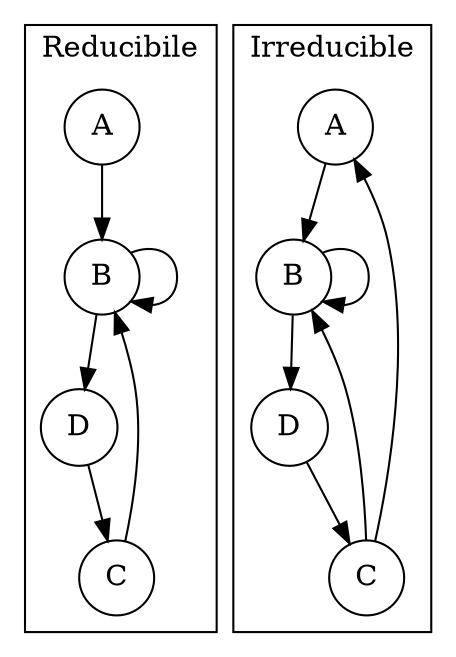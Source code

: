   digraph finite_state_machine {
    rankdir=TB;
    node [shape = circle];

      1 [label = "A"]
      2 [label = "B"]
      3 [label = "C"]
      4 [label = "D"]
      5 [label = "A"]
      6 [label = "B"]
      7 [label = "C"]
      8 [label = "D"]

  subgraph cluster01 {
        label="Reducibile"
    1 -> 2 -> 2 -> 4 ->3 -> 2;

  }
  subgraph cluster02  {
    label="Irreducible"

    5 -> 6 -> 6 -> 8 ->7 -> 6;
    7 -> 5
  }

}
